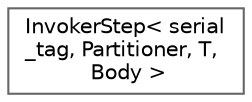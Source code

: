 digraph "类继承关系图"
{
 // LATEX_PDF_SIZE
  bgcolor="transparent";
  edge [fontname=Helvetica,fontsize=10,labelfontname=Helvetica,labelfontsize=10];
  node [fontname=Helvetica,fontsize=10,shape=box,height=0.2,width=0.4];
  rankdir="LR";
  Node0 [id="Node000000",label="InvokerStep\< serial\l_tag, Partitioner, T,\l Body \>",height=0.2,width=0.4,color="grey40", fillcolor="white", style="filled",URL="$struct_invoker_step_3_01serial__tag_00_01_partitioner_00_01_t_00_01_body_01_4.html",tooltip=" "];
}
